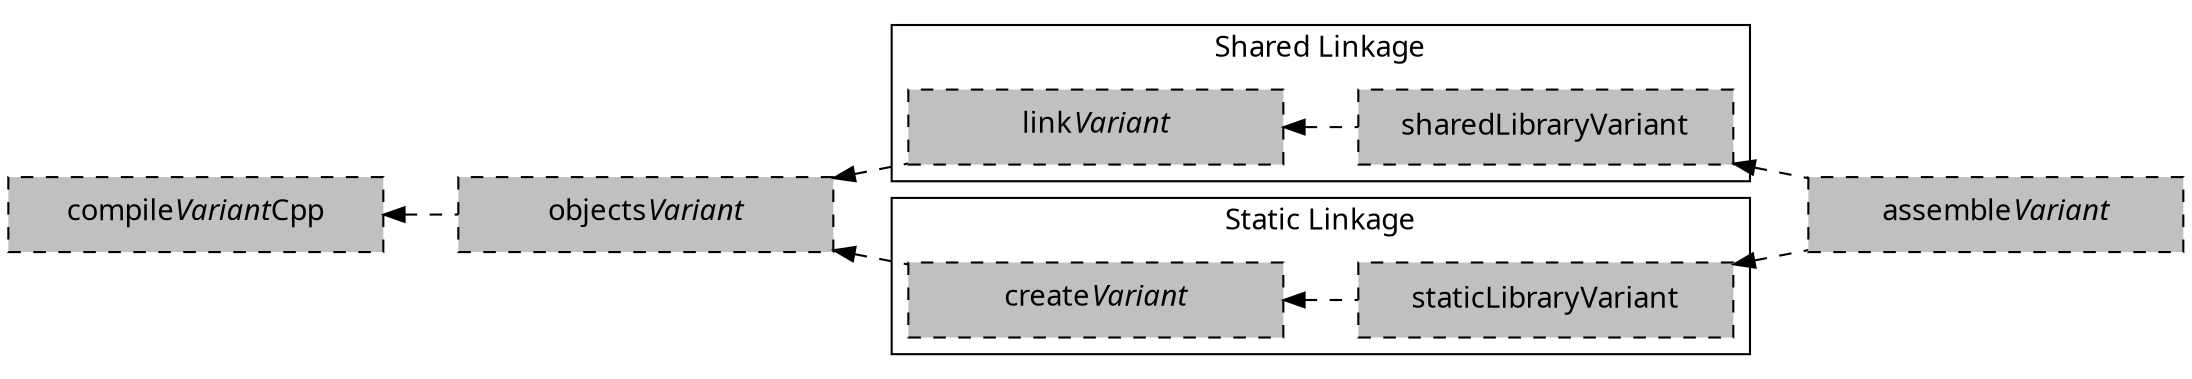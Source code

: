 digraph variantTaskGraph {
  graph [ dpi = 100, fontname="Sans"];
  node [fontname = "Sans"];
  edge [fontname = "Sans"];
  node [shape=rectangle, fixedsize=true, width=2.5, height=0.5];
  node [style="dashed,filled", fillcolor=grey]
  rankdir=LR

  compileVariant[label=<compile<i>Variant</i>Cpp>]

  subgraph cluster_sharedLinkage {
	label = "Shared Linkage"
	color = black

	linkVariant[label=<link<i>Variant</i>>]

    linkVariant -> sharedLibraryVariant [dir=back, style=dashed]
  }

  subgraph cluster_staticLinkage {
	label = "Static Linkage"
	color = black

    createVariant[label=<create<i>Variant</i>>]

    createVariant -> staticLibraryVariant [dir=back, style=dashed]
  }

  compileVariant -> objectsVariant -> { linkVariant, createVariant } [dir=back, style=dashed]
  { sharedLibraryVariant, staticLibraryVariant } -> assembleVariant [dir=back, style=dashed]
  objectsVariant[label=<objects<i>Variant</i>>]
  assembleVariant[label=<assemble<i>Variant</i>>]
}

